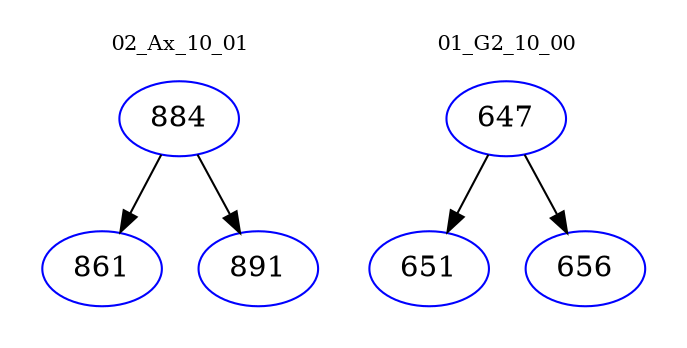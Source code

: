 digraph{
subgraph cluster_0 {
color = white
label = "02_Ax_10_01";
fontsize=10;
T0_884 [label="884", color="blue"]
T0_884 -> T0_861 [color="black"]
T0_861 [label="861", color="blue"]
T0_884 -> T0_891 [color="black"]
T0_891 [label="891", color="blue"]
}
subgraph cluster_1 {
color = white
label = "01_G2_10_00";
fontsize=10;
T1_647 [label="647", color="blue"]
T1_647 -> T1_651 [color="black"]
T1_651 [label="651", color="blue"]
T1_647 -> T1_656 [color="black"]
T1_656 [label="656", color="blue"]
}
}
